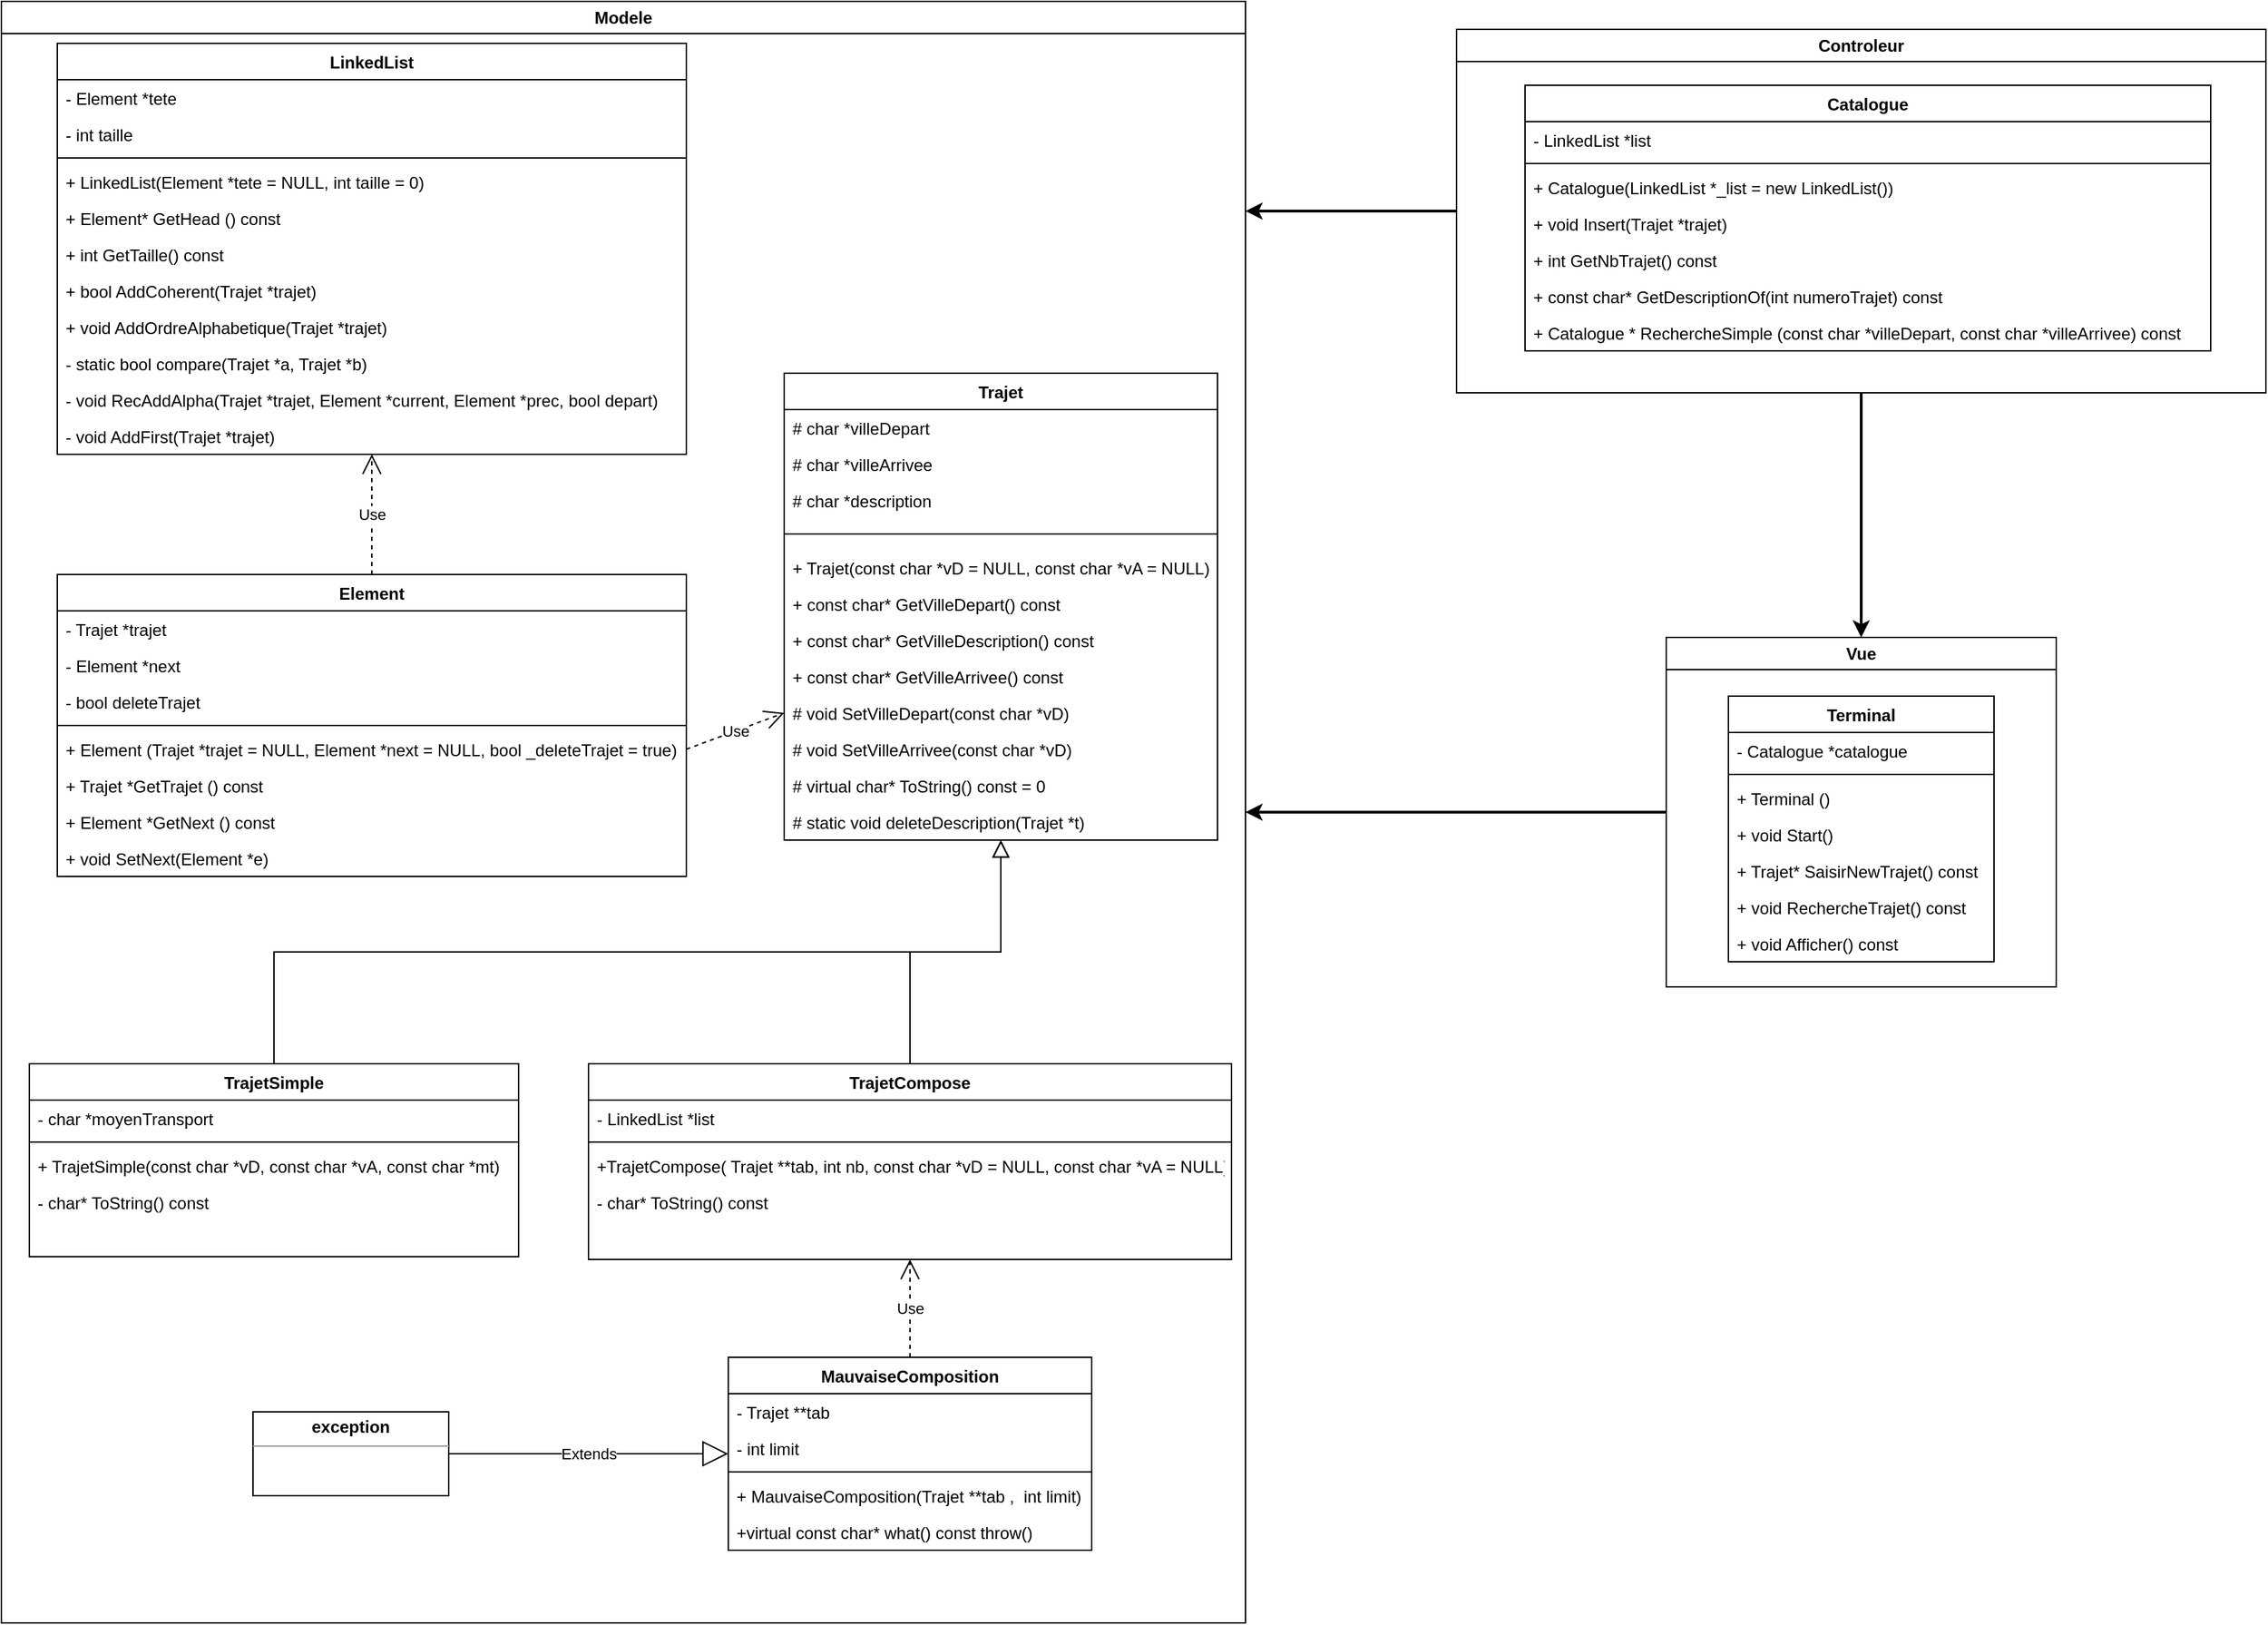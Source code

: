 <mxfile version="20.6.2" type="github">
  <diagram id="C5RBs43oDa-KdzZeNtuy" name="Page-1">
    <mxGraphModel dx="1353" dy="913" grid="1" gridSize="10" guides="1" tooltips="1" connect="1" arrows="1" fold="1" page="1" pageScale="1" pageWidth="827" pageHeight="1169" math="0" shadow="0">
      <root>
        <mxCell id="WIyWlLk6GJQsqaUBKTNV-0" />
        <mxCell id="WIyWlLk6GJQsqaUBKTNV-1" parent="WIyWlLk6GJQsqaUBKTNV-0" />
        <mxCell id="zkfFHV4jXpPFQw0GAbJ--6" value="TrajetSimple&#xa;" style="swimlane;fontStyle=1;align=center;verticalAlign=top;childLayout=stackLayout;horizontal=1;startSize=26;horizontalStack=0;resizeParent=1;resizeLast=0;collapsible=1;marginBottom=0;rounded=0;shadow=0;strokeWidth=1;" parent="WIyWlLk6GJQsqaUBKTNV-1" vertex="1">
          <mxGeometry x="20" y="760" width="350" height="138" as="geometry">
            <mxRectangle x="130" y="380" width="160" height="26" as="alternateBounds" />
          </mxGeometry>
        </mxCell>
        <mxCell id="zkfFHV4jXpPFQw0GAbJ--7" value="- char *moyenTransport" style="text;align=left;verticalAlign=top;spacingLeft=4;spacingRight=4;overflow=hidden;rotatable=0;points=[[0,0.5],[1,0.5]];portConstraint=eastwest;" parent="zkfFHV4jXpPFQw0GAbJ--6" vertex="1">
          <mxGeometry y="26" width="350" height="26" as="geometry" />
        </mxCell>
        <mxCell id="zkfFHV4jXpPFQw0GAbJ--9" value="" style="line;html=1;strokeWidth=1;align=left;verticalAlign=middle;spacingTop=-1;spacingLeft=3;spacingRight=3;rotatable=0;labelPosition=right;points=[];portConstraint=eastwest;" parent="zkfFHV4jXpPFQw0GAbJ--6" vertex="1">
          <mxGeometry y="52" width="350" height="8" as="geometry" />
        </mxCell>
        <mxCell id="zkfFHV4jXpPFQw0GAbJ--11" value="+ TrajetSimple(const char *vD, const char *vA, const char *mt)" style="text;align=left;verticalAlign=top;spacingLeft=4;spacingRight=4;overflow=hidden;rotatable=0;points=[[0,0.5],[1,0.5]];portConstraint=eastwest;" parent="zkfFHV4jXpPFQw0GAbJ--6" vertex="1">
          <mxGeometry y="60" width="350" height="26" as="geometry" />
        </mxCell>
        <mxCell id="O0NE5KoFi3yu0r8WQwXz-22" value="- char* ToString() const" style="text;align=left;verticalAlign=top;spacingLeft=4;spacingRight=4;overflow=hidden;rotatable=0;points=[[0,0.5],[1,0.5]];portConstraint=eastwest;" parent="zkfFHV4jXpPFQw0GAbJ--6" vertex="1">
          <mxGeometry y="86" width="350" height="26" as="geometry" />
        </mxCell>
        <mxCell id="zkfFHV4jXpPFQw0GAbJ--12" value="" style="endArrow=block;endSize=10;endFill=0;shadow=0;strokeWidth=1;rounded=0;edgeStyle=elbowEdgeStyle;elbow=vertical;" parent="WIyWlLk6GJQsqaUBKTNV-1" source="zkfFHV4jXpPFQw0GAbJ--6" target="zkfFHV4jXpPFQw0GAbJ--0" edge="1">
          <mxGeometry width="160" relative="1" as="geometry">
            <mxPoint x="200" y="363" as="sourcePoint" />
            <mxPoint x="200" y="363" as="targetPoint" />
          </mxGeometry>
        </mxCell>
        <mxCell id="zkfFHV4jXpPFQw0GAbJ--13" value="TrajetCompose" style="swimlane;fontStyle=1;align=center;verticalAlign=top;childLayout=stackLayout;horizontal=1;startSize=26;horizontalStack=0;resizeParent=1;resizeLast=0;collapsible=1;marginBottom=0;rounded=0;shadow=0;strokeWidth=1;" parent="WIyWlLk6GJQsqaUBKTNV-1" vertex="1">
          <mxGeometry x="420" y="760" width="460" height="140" as="geometry">
            <mxRectangle x="330" y="360" width="170" height="26" as="alternateBounds" />
          </mxGeometry>
        </mxCell>
        <mxCell id="zkfFHV4jXpPFQw0GAbJ--14" value="- LinkedList *list" style="text;align=left;verticalAlign=top;spacingLeft=4;spacingRight=4;overflow=hidden;rotatable=0;points=[[0,0.5],[1,0.5]];portConstraint=eastwest;" parent="zkfFHV4jXpPFQw0GAbJ--13" vertex="1">
          <mxGeometry y="26" width="460" height="26" as="geometry" />
        </mxCell>
        <mxCell id="zkfFHV4jXpPFQw0GAbJ--15" value="" style="line;html=1;strokeWidth=1;align=left;verticalAlign=middle;spacingTop=-1;spacingLeft=3;spacingRight=3;rotatable=0;labelPosition=right;points=[];portConstraint=eastwest;" parent="zkfFHV4jXpPFQw0GAbJ--13" vertex="1">
          <mxGeometry y="52" width="460" height="8" as="geometry" />
        </mxCell>
        <mxCell id="f7l-6d_Razl2nAT0lJEb-27" value="+TrajetCompose( Trajet **tab, int nb, const char *vD = NULL, const char *vA = NULL)" style="text;align=left;verticalAlign=top;spacingLeft=4;spacingRight=4;overflow=hidden;rotatable=0;points=[[0,0.5],[1,0.5]];portConstraint=eastwest;" parent="zkfFHV4jXpPFQw0GAbJ--13" vertex="1">
          <mxGeometry y="60" width="460" height="26" as="geometry" />
        </mxCell>
        <mxCell id="O0NE5KoFi3yu0r8WQwXz-23" value="- char* ToString() const" style="text;align=left;verticalAlign=top;spacingLeft=4;spacingRight=4;overflow=hidden;rotatable=0;points=[[0,0.5],[1,0.5]];portConstraint=eastwest;" parent="zkfFHV4jXpPFQw0GAbJ--13" vertex="1">
          <mxGeometry y="86" width="460" height="26" as="geometry" />
        </mxCell>
        <mxCell id="zkfFHV4jXpPFQw0GAbJ--16" value="" style="endArrow=block;endSize=10;endFill=0;shadow=0;strokeWidth=1;rounded=0;edgeStyle=elbowEdgeStyle;elbow=vertical;" parent="WIyWlLk6GJQsqaUBKTNV-1" source="zkfFHV4jXpPFQw0GAbJ--13" target="zkfFHV4jXpPFQw0GAbJ--0" edge="1">
          <mxGeometry width="160" relative="1" as="geometry">
            <mxPoint x="210" y="533" as="sourcePoint" />
            <mxPoint x="310" y="431" as="targetPoint" />
          </mxGeometry>
        </mxCell>
        <mxCell id="f7l-6d_Razl2nAT0lJEb-8" value="LinkedList" style="swimlane;fontStyle=1;align=center;verticalAlign=top;childLayout=stackLayout;horizontal=1;startSize=26;horizontalStack=0;resizeParent=1;resizeParentMax=0;resizeLast=0;collapsible=1;marginBottom=0;" parent="WIyWlLk6GJQsqaUBKTNV-1" vertex="1">
          <mxGeometry x="40" y="30" width="450" height="294" as="geometry" />
        </mxCell>
        <mxCell id="f7l-6d_Razl2nAT0lJEb-9" value="- Element *tete" style="text;strokeColor=none;fillColor=none;align=left;verticalAlign=top;spacingLeft=4;spacingRight=4;overflow=hidden;rotatable=0;points=[[0,0.5],[1,0.5]];portConstraint=eastwest;" parent="f7l-6d_Razl2nAT0lJEb-8" vertex="1">
          <mxGeometry y="26" width="450" height="26" as="geometry" />
        </mxCell>
        <mxCell id="f7l-6d_Razl2nAT0lJEb-21" value="- int taille" style="text;strokeColor=none;fillColor=none;align=left;verticalAlign=top;spacingLeft=4;spacingRight=4;overflow=hidden;rotatable=0;points=[[0,0.5],[1,0.5]];portConstraint=eastwest;" parent="f7l-6d_Razl2nAT0lJEb-8" vertex="1">
          <mxGeometry y="52" width="450" height="26" as="geometry" />
        </mxCell>
        <mxCell id="f7l-6d_Razl2nAT0lJEb-10" value="" style="line;strokeWidth=1;fillColor=none;align=left;verticalAlign=middle;spacingTop=-1;spacingLeft=3;spacingRight=3;rotatable=0;labelPosition=right;points=[];portConstraint=eastwest;strokeColor=inherit;" parent="f7l-6d_Razl2nAT0lJEb-8" vertex="1">
          <mxGeometry y="78" width="450" height="8" as="geometry" />
        </mxCell>
        <mxCell id="f7l-6d_Razl2nAT0lJEb-11" value="+ LinkedList(Element *tete = NULL, int taille = 0)" style="text;strokeColor=none;fillColor=none;align=left;verticalAlign=top;spacingLeft=4;spacingRight=4;overflow=hidden;rotatable=0;points=[[0,0.5],[1,0.5]];portConstraint=eastwest;" parent="f7l-6d_Razl2nAT0lJEb-8" vertex="1">
          <mxGeometry y="86" width="450" height="26" as="geometry" />
        </mxCell>
        <mxCell id="O0NE5KoFi3yu0r8WQwXz-41" value="+ Element* GetHead () const" style="text;strokeColor=none;fillColor=none;align=left;verticalAlign=top;spacingLeft=4;spacingRight=4;overflow=hidden;rotatable=0;points=[[0,0.5],[1,0.5]];portConstraint=eastwest;" parent="f7l-6d_Razl2nAT0lJEb-8" vertex="1">
          <mxGeometry y="112" width="450" height="26" as="geometry" />
        </mxCell>
        <mxCell id="O0NE5KoFi3yu0r8WQwXz-40" value="+ int GetTaille() const" style="text;strokeColor=none;fillColor=none;align=left;verticalAlign=top;spacingLeft=4;spacingRight=4;overflow=hidden;rotatable=0;points=[[0,0.5],[1,0.5]];portConstraint=eastwest;" parent="f7l-6d_Razl2nAT0lJEb-8" vertex="1">
          <mxGeometry y="138" width="450" height="26" as="geometry" />
        </mxCell>
        <mxCell id="O0NE5KoFi3yu0r8WQwXz-38" value="+ bool AddCoherent(Trajet *trajet)" style="text;strokeColor=none;fillColor=none;align=left;verticalAlign=top;spacingLeft=4;spacingRight=4;overflow=hidden;rotatable=0;points=[[0,0.5],[1,0.5]];portConstraint=eastwest;" parent="f7l-6d_Razl2nAT0lJEb-8" vertex="1">
          <mxGeometry y="164" width="450" height="26" as="geometry" />
        </mxCell>
        <mxCell id="O0NE5KoFi3yu0r8WQwXz-39" value="+ void AddOrdreAlphabetique(Trajet *trajet)" style="text;strokeColor=none;fillColor=none;align=left;verticalAlign=top;spacingLeft=4;spacingRight=4;overflow=hidden;rotatable=0;points=[[0,0.5],[1,0.5]];portConstraint=eastwest;" parent="f7l-6d_Razl2nAT0lJEb-8" vertex="1">
          <mxGeometry y="190" width="450" height="26" as="geometry" />
        </mxCell>
        <mxCell id="O0NE5KoFi3yu0r8WQwXz-43" value="- static bool compare(Trajet *a, Trajet *b)" style="text;strokeColor=none;fillColor=none;align=left;verticalAlign=top;spacingLeft=4;spacingRight=4;overflow=hidden;rotatable=0;points=[[0,0.5],[1,0.5]];portConstraint=eastwest;" parent="f7l-6d_Razl2nAT0lJEb-8" vertex="1">
          <mxGeometry y="216" width="450" height="26" as="geometry" />
        </mxCell>
        <mxCell id="O0NE5KoFi3yu0r8WQwXz-42" value="- void RecAddAlpha(Trajet *trajet, Element *current, Element *prec, bool depart)" style="text;strokeColor=none;fillColor=none;align=left;verticalAlign=top;spacingLeft=4;spacingRight=4;overflow=hidden;rotatable=0;points=[[0,0.5],[1,0.5]];portConstraint=eastwest;" parent="f7l-6d_Razl2nAT0lJEb-8" vertex="1">
          <mxGeometry y="242" width="450" height="26" as="geometry" />
        </mxCell>
        <mxCell id="O0NE5KoFi3yu0r8WQwXz-44" value="- void AddFirst(Trajet *trajet)" style="text;strokeColor=none;fillColor=none;align=left;verticalAlign=top;spacingLeft=4;spacingRight=4;overflow=hidden;rotatable=0;points=[[0,0.5],[1,0.5]];portConstraint=eastwest;" parent="f7l-6d_Razl2nAT0lJEb-8" vertex="1">
          <mxGeometry y="268" width="450" height="26" as="geometry" />
        </mxCell>
        <mxCell id="O0NE5KoFi3yu0r8WQwXz-24" value="Use" style="endArrow=open;endSize=12;dashed=1;html=1;rounded=0;entryX=0.5;entryY=1;entryDx=0;entryDy=0;exitX=0.5;exitY=0;exitDx=0;exitDy=0;" parent="WIyWlLk6GJQsqaUBKTNV-1" source="O0NE5KoFi3yu0r8WQwXz-25" target="zkfFHV4jXpPFQw0GAbJ--13" edge="1">
          <mxGeometry width="160" relative="1" as="geometry">
            <mxPoint x="270" y="990" as="sourcePoint" />
            <mxPoint x="430" y="990" as="targetPoint" />
          </mxGeometry>
        </mxCell>
        <mxCell id="O0NE5KoFi3yu0r8WQwXz-25" value="MauvaiseComposition" style="swimlane;fontStyle=1;align=center;verticalAlign=top;childLayout=stackLayout;horizontal=1;startSize=26;horizontalStack=0;resizeParent=1;resizeParentMax=0;resizeLast=0;collapsible=1;marginBottom=0;" parent="WIyWlLk6GJQsqaUBKTNV-1" vertex="1">
          <mxGeometry x="520" y="970" width="260" height="138" as="geometry" />
        </mxCell>
        <mxCell id="O0NE5KoFi3yu0r8WQwXz-26" value="- Trajet **tab" style="text;strokeColor=none;fillColor=none;align=left;verticalAlign=top;spacingLeft=4;spacingRight=4;overflow=hidden;rotatable=0;points=[[0,0.5],[1,0.5]];portConstraint=eastwest;" parent="O0NE5KoFi3yu0r8WQwXz-25" vertex="1">
          <mxGeometry y="26" width="260" height="26" as="geometry" />
        </mxCell>
        <mxCell id="O0NE5KoFi3yu0r8WQwXz-29" value="- int limit" style="text;strokeColor=none;fillColor=none;align=left;verticalAlign=top;spacingLeft=4;spacingRight=4;overflow=hidden;rotatable=0;points=[[0,0.5],[1,0.5]];portConstraint=eastwest;" parent="O0NE5KoFi3yu0r8WQwXz-25" vertex="1">
          <mxGeometry y="52" width="260" height="26" as="geometry" />
        </mxCell>
        <mxCell id="O0NE5KoFi3yu0r8WQwXz-27" value="" style="line;strokeWidth=1;fillColor=none;align=left;verticalAlign=middle;spacingTop=-1;spacingLeft=3;spacingRight=3;rotatable=0;labelPosition=right;points=[];portConstraint=eastwest;strokeColor=inherit;" parent="O0NE5KoFi3yu0r8WQwXz-25" vertex="1">
          <mxGeometry y="78" width="260" height="8" as="geometry" />
        </mxCell>
        <mxCell id="O0NE5KoFi3yu0r8WQwXz-28" value="+ MauvaiseComposition(Trajet **tab ,  int limit)" style="text;strokeColor=none;fillColor=none;align=left;verticalAlign=top;spacingLeft=4;spacingRight=4;overflow=hidden;rotatable=0;points=[[0,0.5],[1,0.5]];portConstraint=eastwest;" parent="O0NE5KoFi3yu0r8WQwXz-25" vertex="1">
          <mxGeometry y="86" width="260" height="26" as="geometry" />
        </mxCell>
        <mxCell id="O0NE5KoFi3yu0r8WQwXz-30" value="+virtual const char* what() const throw()" style="text;strokeColor=none;fillColor=none;align=left;verticalAlign=top;spacingLeft=4;spacingRight=4;overflow=hidden;rotatable=0;points=[[0,0.5],[1,0.5]];portConstraint=eastwest;" parent="O0NE5KoFi3yu0r8WQwXz-25" vertex="1">
          <mxGeometry y="112" width="260" height="26" as="geometry" />
        </mxCell>
        <mxCell id="O0NE5KoFi3yu0r8WQwXz-34" value="&lt;p style=&quot;margin:0px;margin-top:4px;text-align:center;&quot;&gt;&lt;b&gt;exception&lt;/b&gt;&lt;br&gt;&lt;/p&gt;&lt;hr size=&quot;1&quot;&gt;&lt;div style=&quot;height:2px;&quot;&gt;&lt;/div&gt;" style="verticalAlign=top;align=left;overflow=fill;fontSize=12;fontFamily=Helvetica;html=1;" parent="WIyWlLk6GJQsqaUBKTNV-1" vertex="1">
          <mxGeometry x="180" y="1009" width="140" height="60" as="geometry" />
        </mxCell>
        <mxCell id="O0NE5KoFi3yu0r8WQwXz-37" value="Extends" style="endArrow=block;endSize=16;endFill=0;html=1;rounded=0;exitX=1;exitY=0.5;exitDx=0;exitDy=0;" parent="WIyWlLk6GJQsqaUBKTNV-1" source="O0NE5KoFi3yu0r8WQwXz-34" target="O0NE5KoFi3yu0r8WQwXz-25" edge="1">
          <mxGeometry width="160" relative="1" as="geometry">
            <mxPoint x="290" y="1200" as="sourcePoint" />
            <mxPoint x="450" y="1200" as="targetPoint" />
          </mxGeometry>
        </mxCell>
        <mxCell id="O0NE5KoFi3yu0r8WQwXz-83" value="Use" style="endArrow=open;endSize=12;dashed=1;html=1;rounded=0;exitX=0.5;exitY=0;exitDx=0;exitDy=0;" parent="WIyWlLk6GJQsqaUBKTNV-1" source="f7l-6d_Razl2nAT0lJEb-12" target="f7l-6d_Razl2nAT0lJEb-8" edge="1">
          <mxGeometry width="160" relative="1" as="geometry">
            <mxPoint x="270" y="370" as="sourcePoint" />
            <mxPoint x="430" y="370" as="targetPoint" />
          </mxGeometry>
        </mxCell>
        <mxCell id="O0NE5KoFi3yu0r8WQwXz-93" value="Modele" style="swimlane;whiteSpace=wrap;html=1;" parent="WIyWlLk6GJQsqaUBKTNV-1" vertex="1">
          <mxGeometry width="890" height="1160" as="geometry" />
        </mxCell>
        <mxCell id="zkfFHV4jXpPFQw0GAbJ--0" value="Trajet" style="swimlane;fontStyle=1;align=center;verticalAlign=top;childLayout=stackLayout;horizontal=1;startSize=26;horizontalStack=0;resizeParent=1;resizeLast=0;collapsible=1;marginBottom=0;rounded=0;shadow=0;strokeWidth=1;" parent="O0NE5KoFi3yu0r8WQwXz-93" vertex="1">
          <mxGeometry x="560" y="266" width="310" height="334" as="geometry">
            <mxRectangle x="230" y="140" width="160" height="26" as="alternateBounds" />
          </mxGeometry>
        </mxCell>
        <mxCell id="zkfFHV4jXpPFQw0GAbJ--1" value="# char *villeDepart" style="text;align=left;verticalAlign=top;spacingLeft=4;spacingRight=4;overflow=hidden;rotatable=0;points=[[0,0.5],[1,0.5]];portConstraint=eastwest;" parent="zkfFHV4jXpPFQw0GAbJ--0" vertex="1">
          <mxGeometry y="26" width="310" height="26" as="geometry" />
        </mxCell>
        <mxCell id="zkfFHV4jXpPFQw0GAbJ--2" value="# char *villeArrivee" style="text;align=left;verticalAlign=top;spacingLeft=4;spacingRight=4;overflow=hidden;rotatable=0;points=[[0,0.5],[1,0.5]];portConstraint=eastwest;rounded=0;shadow=0;html=0;" parent="zkfFHV4jXpPFQw0GAbJ--0" vertex="1">
          <mxGeometry y="52" width="310" height="26" as="geometry" />
        </mxCell>
        <mxCell id="O0NE5KoFi3yu0r8WQwXz-0" value="# char *description" style="text;align=left;verticalAlign=top;spacingLeft=4;spacingRight=4;overflow=hidden;rotatable=0;points=[[0,0.5],[1,0.5]];portConstraint=eastwest;rounded=0;shadow=0;html=0;" parent="zkfFHV4jXpPFQw0GAbJ--0" vertex="1">
          <mxGeometry y="78" width="310" height="26" as="geometry" />
        </mxCell>
        <mxCell id="zkfFHV4jXpPFQw0GAbJ--4" value="" style="line;html=1;strokeWidth=1;align=left;verticalAlign=middle;spacingTop=-1;spacingLeft=3;spacingRight=3;rotatable=0;labelPosition=right;points=[];portConstraint=eastwest;" parent="zkfFHV4jXpPFQw0GAbJ--0" vertex="1">
          <mxGeometry y="104" width="310" height="22" as="geometry" />
        </mxCell>
        <mxCell id="O0NE5KoFi3yu0r8WQwXz-17" value="+ Trajet(const char *vD = NULL, const char *vA = NULL)" style="text;align=left;verticalAlign=top;spacingLeft=4;spacingRight=4;overflow=hidden;rotatable=0;points=[[0,0.5],[1,0.5]];portConstraint=eastwest;" parent="zkfFHV4jXpPFQw0GAbJ--0" vertex="1">
          <mxGeometry y="126" width="310" height="26" as="geometry" />
        </mxCell>
        <mxCell id="zkfFHV4jXpPFQw0GAbJ--5" value="+ const char* GetVilleDepart() const" style="text;align=left;verticalAlign=top;spacingLeft=4;spacingRight=4;overflow=hidden;rotatable=0;points=[[0,0.5],[1,0.5]];portConstraint=eastwest;" parent="zkfFHV4jXpPFQw0GAbJ--0" vertex="1">
          <mxGeometry y="152" width="310" height="26" as="geometry" />
        </mxCell>
        <mxCell id="O0NE5KoFi3yu0r8WQwXz-16" value="+ const char* GetVilleDescription() const" style="text;align=left;verticalAlign=top;spacingLeft=4;spacingRight=4;overflow=hidden;rotatable=0;points=[[0,0.5],[1,0.5]];portConstraint=eastwest;" parent="zkfFHV4jXpPFQw0GAbJ--0" vertex="1">
          <mxGeometry y="178" width="310" height="26" as="geometry" />
        </mxCell>
        <mxCell id="O0NE5KoFi3yu0r8WQwXz-15" value="+ const char* GetVilleArrivee() const" style="text;align=left;verticalAlign=top;spacingLeft=4;spacingRight=4;overflow=hidden;rotatable=0;points=[[0,0.5],[1,0.5]];portConstraint=eastwest;" parent="zkfFHV4jXpPFQw0GAbJ--0" vertex="1">
          <mxGeometry y="204" width="310" height="26" as="geometry" />
        </mxCell>
        <mxCell id="O0NE5KoFi3yu0r8WQwXz-19" value="# void SetVilleDepart(const char *vD)" style="text;align=left;verticalAlign=top;spacingLeft=4;spacingRight=4;overflow=hidden;rotatable=0;points=[[0,0.5],[1,0.5]];portConstraint=eastwest;" parent="zkfFHV4jXpPFQw0GAbJ--0" vertex="1">
          <mxGeometry y="230" width="310" height="26" as="geometry" />
        </mxCell>
        <mxCell id="O0NE5KoFi3yu0r8WQwXz-20" value="# void SetVilleArrivee(const char *vD)" style="text;align=left;verticalAlign=top;spacingLeft=4;spacingRight=4;overflow=hidden;rotatable=0;points=[[0,0.5],[1,0.5]];portConstraint=eastwest;" parent="zkfFHV4jXpPFQw0GAbJ--0" vertex="1">
          <mxGeometry y="256" width="310" height="26" as="geometry" />
        </mxCell>
        <mxCell id="O0NE5KoFi3yu0r8WQwXz-18" value="# virtual char* ToString() const = 0" style="text;align=left;verticalAlign=top;spacingLeft=4;spacingRight=4;overflow=hidden;rotatable=0;points=[[0,0.5],[1,0.5]];portConstraint=eastwest;" parent="zkfFHV4jXpPFQw0GAbJ--0" vertex="1">
          <mxGeometry y="282" width="310" height="26" as="geometry" />
        </mxCell>
        <mxCell id="O0NE5KoFi3yu0r8WQwXz-21" value="# static void deleteDescription(Trajet *t)" style="text;align=left;verticalAlign=top;spacingLeft=4;spacingRight=4;overflow=hidden;rotatable=0;points=[[0,0.5],[1,0.5]];portConstraint=eastwest;" parent="zkfFHV4jXpPFQw0GAbJ--0" vertex="1">
          <mxGeometry y="308" width="310" height="26" as="geometry" />
        </mxCell>
        <mxCell id="f7l-6d_Razl2nAT0lJEb-12" value="Element" style="swimlane;fontStyle=1;childLayout=stackLayout;horizontal=1;startSize=26;fillColor=none;horizontalStack=0;resizeParent=1;resizeParentMax=0;resizeLast=0;collapsible=1;marginBottom=0;" parent="O0NE5KoFi3yu0r8WQwXz-93" vertex="1">
          <mxGeometry x="40" y="410" width="450" height="216" as="geometry" />
        </mxCell>
        <mxCell id="f7l-6d_Razl2nAT0lJEb-13" value="- Trajet *trajet" style="text;strokeColor=none;fillColor=none;align=left;verticalAlign=top;spacingLeft=4;spacingRight=4;overflow=hidden;rotatable=0;points=[[0,0.5],[1,0.5]];portConstraint=eastwest;" parent="f7l-6d_Razl2nAT0lJEb-12" vertex="1">
          <mxGeometry y="26" width="450" height="26" as="geometry" />
        </mxCell>
        <mxCell id="f7l-6d_Razl2nAT0lJEb-14" value="- Element *next" style="text;strokeColor=none;fillColor=none;align=left;verticalAlign=top;spacingLeft=4;spacingRight=4;overflow=hidden;rotatable=0;points=[[0,0.5],[1,0.5]];portConstraint=eastwest;" parent="f7l-6d_Razl2nAT0lJEb-12" vertex="1">
          <mxGeometry y="52" width="450" height="26" as="geometry" />
        </mxCell>
        <mxCell id="duuAoM62fT6uJUBXNvHZ-1" value="- bool deleteTrajet&#xa;" style="text;strokeColor=none;fillColor=none;align=left;verticalAlign=top;spacingLeft=4;spacingRight=4;overflow=hidden;rotatable=0;points=[[0,0.5],[1,0.5]];portConstraint=eastwest;" vertex="1" parent="f7l-6d_Razl2nAT0lJEb-12">
          <mxGeometry y="78" width="450" height="26" as="geometry" />
        </mxCell>
        <mxCell id="O0NE5KoFi3yu0r8WQwXz-45" value="" style="line;strokeWidth=1;fillColor=none;align=left;verticalAlign=middle;spacingTop=-1;spacingLeft=3;spacingRight=3;rotatable=0;labelPosition=right;points=[];portConstraint=eastwest;strokeColor=inherit;" parent="f7l-6d_Razl2nAT0lJEb-12" vertex="1">
          <mxGeometry y="104" width="450" height="8" as="geometry" />
        </mxCell>
        <mxCell id="O0NE5KoFi3yu0r8WQwXz-49" value="+ Element (Trajet *trajet = NULL, Element *next = NULL, bool _deleteTrajet = true)" style="text;strokeColor=none;fillColor=none;align=left;verticalAlign=top;spacingLeft=4;spacingRight=4;overflow=hidden;rotatable=0;points=[[0,0.5],[1,0.5]];portConstraint=eastwest;" parent="f7l-6d_Razl2nAT0lJEb-12" vertex="1">
          <mxGeometry y="112" width="450" height="26" as="geometry" />
        </mxCell>
        <mxCell id="O0NE5KoFi3yu0r8WQwXz-46" value="+ Trajet *GetTrajet () const" style="text;strokeColor=none;fillColor=none;align=left;verticalAlign=top;spacingLeft=4;spacingRight=4;overflow=hidden;rotatable=0;points=[[0,0.5],[1,0.5]];portConstraint=eastwest;" parent="f7l-6d_Razl2nAT0lJEb-12" vertex="1">
          <mxGeometry y="138" width="450" height="26" as="geometry" />
        </mxCell>
        <mxCell id="O0NE5KoFi3yu0r8WQwXz-47" value="+ Element *GetNext () const" style="text;strokeColor=none;fillColor=none;align=left;verticalAlign=top;spacingLeft=4;spacingRight=4;overflow=hidden;rotatable=0;points=[[0,0.5],[1,0.5]];portConstraint=eastwest;" parent="f7l-6d_Razl2nAT0lJEb-12" vertex="1">
          <mxGeometry y="164" width="450" height="26" as="geometry" />
        </mxCell>
        <mxCell id="O0NE5KoFi3yu0r8WQwXz-48" value="+ void SetNext(Element *e)" style="text;strokeColor=none;fillColor=none;align=left;verticalAlign=top;spacingLeft=4;spacingRight=4;overflow=hidden;rotatable=0;points=[[0,0.5],[1,0.5]];portConstraint=eastwest;" parent="f7l-6d_Razl2nAT0lJEb-12" vertex="1">
          <mxGeometry y="190" width="450" height="26" as="geometry" />
        </mxCell>
        <mxCell id="_1XTQ48sJKV1QXLlIize-3" value="Use" style="endArrow=open;endSize=12;dashed=1;html=1;rounded=0;entryX=0;entryY=0.5;entryDx=0;entryDy=0;exitX=1;exitY=0.5;exitDx=0;exitDy=0;" parent="O0NE5KoFi3yu0r8WQwXz-93" source="O0NE5KoFi3yu0r8WQwXz-49" target="O0NE5KoFi3yu0r8WQwXz-19" edge="1">
          <mxGeometry width="160" relative="1" as="geometry">
            <mxPoint x="510" y="450" as="sourcePoint" />
            <mxPoint x="680" y="580" as="targetPoint" />
          </mxGeometry>
        </mxCell>
        <mxCell id="O0NE5KoFi3yu0r8WQwXz-94" value="Controleur" style="swimlane;whiteSpace=wrap;html=1;" parent="WIyWlLk6GJQsqaUBKTNV-1" vertex="1">
          <mxGeometry x="1041" y="20" width="579" height="260" as="geometry" />
        </mxCell>
        <mxCell id="f7l-6d_Razl2nAT0lJEb-22" value="Catalogue" style="swimlane;fontStyle=1;align=center;verticalAlign=top;childLayout=stackLayout;horizontal=1;startSize=26;horizontalStack=0;resizeParent=1;resizeParentMax=0;resizeLast=0;collapsible=1;marginBottom=0;" parent="O0NE5KoFi3yu0r8WQwXz-94" vertex="1">
          <mxGeometry x="49" y="40" width="490.5" height="190" as="geometry" />
        </mxCell>
        <mxCell id="f7l-6d_Razl2nAT0lJEb-23" value="- LinkedList *list&#xa;" style="text;strokeColor=none;fillColor=none;align=left;verticalAlign=top;spacingLeft=4;spacingRight=4;overflow=hidden;rotatable=0;points=[[0,0.5],[1,0.5]];portConstraint=eastwest;" parent="f7l-6d_Razl2nAT0lJEb-22" vertex="1">
          <mxGeometry y="26" width="490.5" height="26" as="geometry" />
        </mxCell>
        <mxCell id="f7l-6d_Razl2nAT0lJEb-24" value="" style="line;strokeWidth=1;fillColor=none;align=left;verticalAlign=middle;spacingTop=-1;spacingLeft=3;spacingRight=3;rotatable=0;labelPosition=right;points=[];portConstraint=eastwest;strokeColor=inherit;" parent="f7l-6d_Razl2nAT0lJEb-22" vertex="1">
          <mxGeometry y="52" width="490.5" height="8" as="geometry" />
        </mxCell>
        <mxCell id="f7l-6d_Razl2nAT0lJEb-25" value="+ Catalogue(LinkedList *_list = new LinkedList())" style="text;strokeColor=none;fillColor=none;align=left;verticalAlign=top;spacingLeft=4;spacingRight=4;overflow=hidden;rotatable=0;points=[[0,0.5],[1,0.5]];portConstraint=eastwest;" parent="f7l-6d_Razl2nAT0lJEb-22" vertex="1">
          <mxGeometry y="60" width="490.5" height="26" as="geometry" />
        </mxCell>
        <mxCell id="O0NE5KoFi3yu0r8WQwXz-51" value="+ void Insert(Trajet *trajet)" style="text;strokeColor=none;fillColor=none;align=left;verticalAlign=top;spacingLeft=4;spacingRight=4;overflow=hidden;rotatable=0;points=[[0,0.5],[1,0.5]];portConstraint=eastwest;" parent="f7l-6d_Razl2nAT0lJEb-22" vertex="1">
          <mxGeometry y="86" width="490.5" height="26" as="geometry" />
        </mxCell>
        <mxCell id="O0NE5KoFi3yu0r8WQwXz-52" value="+ int GetNbTrajet() const" style="text;strokeColor=none;fillColor=none;align=left;verticalAlign=top;spacingLeft=4;spacingRight=4;overflow=hidden;rotatable=0;points=[[0,0.5],[1,0.5]];portConstraint=eastwest;" parent="f7l-6d_Razl2nAT0lJEb-22" vertex="1">
          <mxGeometry y="112" width="490.5" height="26" as="geometry" />
        </mxCell>
        <mxCell id="O0NE5KoFi3yu0r8WQwXz-53" value="+ const char* GetDescriptionOf(int numeroTrajet) const" style="text;strokeColor=none;fillColor=none;align=left;verticalAlign=top;spacingLeft=4;spacingRight=4;overflow=hidden;rotatable=0;points=[[0,0.5],[1,0.5]];portConstraint=eastwest;" parent="f7l-6d_Razl2nAT0lJEb-22" vertex="1">
          <mxGeometry y="138" width="490.5" height="26" as="geometry" />
        </mxCell>
        <mxCell id="duuAoM62fT6uJUBXNvHZ-0" value="+ Catalogue * RechercheSimple (const char *villeDepart, const char *villeArrivee) const&#xa;" style="text;strokeColor=none;fillColor=none;align=left;verticalAlign=top;spacingLeft=4;spacingRight=4;overflow=hidden;rotatable=0;points=[[0,0.5],[1,0.5]];portConstraint=eastwest;" vertex="1" parent="f7l-6d_Razl2nAT0lJEb-22">
          <mxGeometry y="164" width="490.5" height="26" as="geometry" />
        </mxCell>
        <mxCell id="O0NE5KoFi3yu0r8WQwXz-95" value="Vue" style="swimlane;whiteSpace=wrap;html=1;" parent="WIyWlLk6GJQsqaUBKTNV-1" vertex="1">
          <mxGeometry x="1191" y="455" width="279" height="250" as="geometry" />
        </mxCell>
        <mxCell id="O0NE5KoFi3yu0r8WQwXz-55" value="Terminal" style="swimlane;fontStyle=1;align=center;verticalAlign=top;childLayout=stackLayout;horizontal=1;startSize=26;horizontalStack=0;resizeParent=1;resizeParentMax=0;resizeLast=0;collapsible=1;marginBottom=0;" parent="O0NE5KoFi3yu0r8WQwXz-95" vertex="1">
          <mxGeometry x="44.5" y="42" width="190" height="190" as="geometry">
            <mxRectangle x="940" y="680" width="90" height="30" as="alternateBounds" />
          </mxGeometry>
        </mxCell>
        <mxCell id="O0NE5KoFi3yu0r8WQwXz-56" value="- Catalogue *catalogue" style="text;strokeColor=none;fillColor=none;align=left;verticalAlign=top;spacingLeft=4;spacingRight=4;overflow=hidden;rotatable=0;points=[[0,0.5],[1,0.5]];portConstraint=eastwest;" parent="O0NE5KoFi3yu0r8WQwXz-55" vertex="1">
          <mxGeometry y="26" width="190" height="26" as="geometry" />
        </mxCell>
        <mxCell id="O0NE5KoFi3yu0r8WQwXz-57" value="" style="line;strokeWidth=1;fillColor=none;align=left;verticalAlign=middle;spacingTop=-1;spacingLeft=3;spacingRight=3;rotatable=0;labelPosition=right;points=[];portConstraint=eastwest;strokeColor=inherit;" parent="O0NE5KoFi3yu0r8WQwXz-55" vertex="1">
          <mxGeometry y="52" width="190" height="8" as="geometry" />
        </mxCell>
        <mxCell id="O0NE5KoFi3yu0r8WQwXz-58" value="+ Terminal ()" style="text;strokeColor=none;fillColor=none;align=left;verticalAlign=top;spacingLeft=4;spacingRight=4;overflow=hidden;rotatable=0;points=[[0,0.5],[1,0.5]];portConstraint=eastwest;" parent="O0NE5KoFi3yu0r8WQwXz-55" vertex="1">
          <mxGeometry y="60" width="190" height="26" as="geometry" />
        </mxCell>
        <mxCell id="O0NE5KoFi3yu0r8WQwXz-59" value="+ void Start() " style="text;strokeColor=none;fillColor=none;align=left;verticalAlign=top;spacingLeft=4;spacingRight=4;overflow=hidden;rotatable=0;points=[[0,0.5],[1,0.5]];portConstraint=eastwest;" parent="O0NE5KoFi3yu0r8WQwXz-55" vertex="1">
          <mxGeometry y="86" width="190" height="26" as="geometry" />
        </mxCell>
        <mxCell id="O0NE5KoFi3yu0r8WQwXz-60" value="+ Trajet* SaisirNewTrajet() const" style="text;strokeColor=none;fillColor=none;align=left;verticalAlign=top;spacingLeft=4;spacingRight=4;overflow=hidden;rotatable=0;points=[[0,0.5],[1,0.5]];portConstraint=eastwest;" parent="O0NE5KoFi3yu0r8WQwXz-55" vertex="1">
          <mxGeometry y="112" width="190" height="26" as="geometry" />
        </mxCell>
        <mxCell id="_1XTQ48sJKV1QXLlIize-2" value="+ void RechercheTrajet() const" style="text;strokeColor=none;fillColor=none;align=left;verticalAlign=top;spacingLeft=4;spacingRight=4;overflow=hidden;rotatable=0;points=[[0,0.5],[1,0.5]];portConstraint=eastwest;" parent="O0NE5KoFi3yu0r8WQwXz-55" vertex="1">
          <mxGeometry y="138" width="190" height="26" as="geometry" />
        </mxCell>
        <mxCell id="O0NE5KoFi3yu0r8WQwXz-61" value="+ void Afficher() const" style="text;strokeColor=none;fillColor=none;align=left;verticalAlign=top;spacingLeft=4;spacingRight=4;overflow=hidden;rotatable=0;points=[[0,0.5],[1,0.5]];portConstraint=eastwest;" parent="O0NE5KoFi3yu0r8WQwXz-55" vertex="1">
          <mxGeometry y="164" width="190" height="26" as="geometry" />
        </mxCell>
        <mxCell id="O0NE5KoFi3yu0r8WQwXz-98" value="" style="endArrow=classic;html=1;rounded=0;exitX=0;exitY=0.5;exitDx=0;exitDy=0;strokeWidth=2;" parent="WIyWlLk6GJQsqaUBKTNV-1" source="O0NE5KoFi3yu0r8WQwXz-94" edge="1">
          <mxGeometry width="50" height="50" relative="1" as="geometry">
            <mxPoint x="1200" y="560" as="sourcePoint" />
            <mxPoint x="890" y="150" as="targetPoint" />
          </mxGeometry>
        </mxCell>
        <mxCell id="O0NE5KoFi3yu0r8WQwXz-99" value="" style="endArrow=classic;html=1;rounded=0;strokeWidth=2;entryX=0.5;entryY=0;entryDx=0;entryDy=0;exitX=0.5;exitY=1;exitDx=0;exitDy=0;" parent="WIyWlLk6GJQsqaUBKTNV-1" source="O0NE5KoFi3yu0r8WQwXz-94" target="O0NE5KoFi3yu0r8WQwXz-95" edge="1">
          <mxGeometry width="50" height="50" relative="1" as="geometry">
            <mxPoint x="1140" y="590" as="sourcePoint" />
            <mxPoint x="1190" y="540" as="targetPoint" />
          </mxGeometry>
        </mxCell>
        <mxCell id="O0NE5KoFi3yu0r8WQwXz-100" value="" style="endArrow=classic;html=1;rounded=0;strokeWidth=2;exitX=0;exitY=0.5;exitDx=0;exitDy=0;entryX=1;entryY=0.5;entryDx=0;entryDy=0;" parent="WIyWlLk6GJQsqaUBKTNV-1" source="O0NE5KoFi3yu0r8WQwXz-95" target="O0NE5KoFi3yu0r8WQwXz-93" edge="1">
          <mxGeometry width="50" height="50" relative="1" as="geometry">
            <mxPoint x="1140" y="590" as="sourcePoint" />
            <mxPoint x="1190" y="540" as="targetPoint" />
          </mxGeometry>
        </mxCell>
      </root>
    </mxGraphModel>
  </diagram>
</mxfile>
